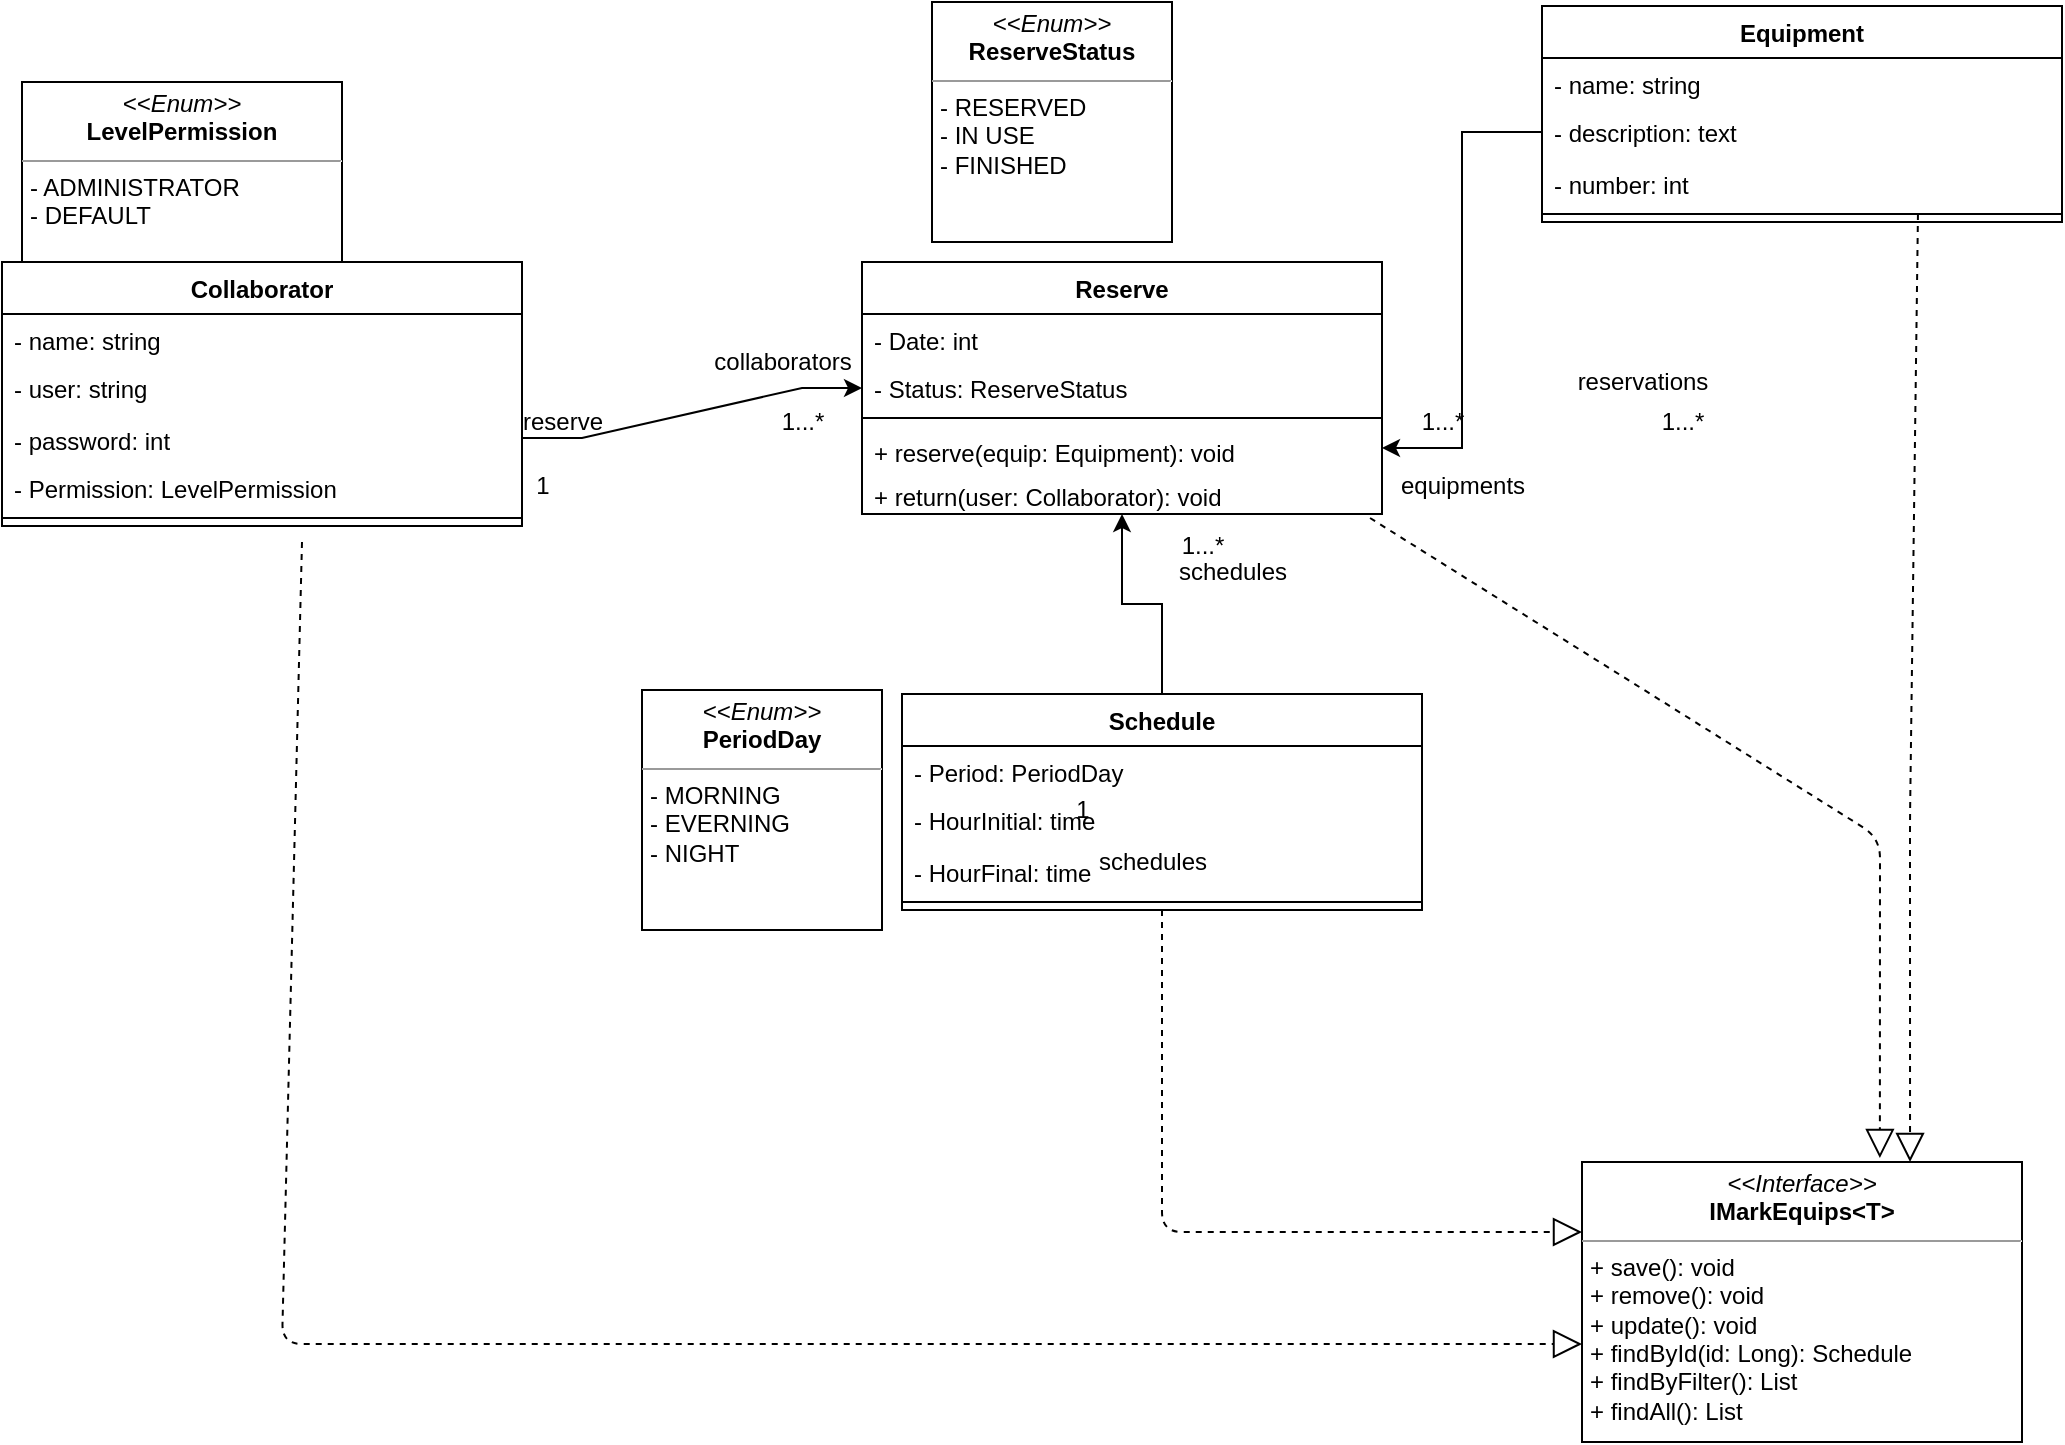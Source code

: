 <mxfile version="14.1.8" type="github">
  <diagram id="-Hq7ED59GDJsUSMvZoMH" name="Page-1">
    <mxGraphModel dx="3547" dy="1903" grid="1" gridSize="10" guides="1" tooltips="1" connect="1" arrows="1" fold="1" page="1" pageScale="1" pageWidth="850" pageHeight="1100" math="0" shadow="0">
      <root>
        <mxCell id="0" />
        <mxCell id="1" parent="0" />
        <mxCell id="XqDq5O9ZwhlFk01etam3-1" value="Equipment" style="swimlane;fontStyle=1;align=center;verticalAlign=top;childLayout=stackLayout;horizontal=1;startSize=26;horizontalStack=0;resizeParent=1;resizeParentMax=0;resizeLast=0;collapsible=1;marginBottom=0;" parent="1" vertex="1">
          <mxGeometry x="-410" y="-108" width="260" height="108" as="geometry" />
        </mxCell>
        <mxCell id="XqDq5O9ZwhlFk01etam3-2" value="- name: string" style="text;strokeColor=none;fillColor=none;align=left;verticalAlign=top;spacingLeft=4;spacingRight=4;overflow=hidden;rotatable=0;points=[[0,0.5],[1,0.5]];portConstraint=eastwest;" parent="XqDq5O9ZwhlFk01etam3-1" vertex="1">
          <mxGeometry y="26" width="260" height="24" as="geometry" />
        </mxCell>
        <mxCell id="XqDq5O9ZwhlFk01etam3-11" value="- description: text" style="text;strokeColor=none;fillColor=none;align=left;verticalAlign=top;spacingLeft=4;spacingRight=4;overflow=hidden;rotatable=0;points=[[0,0.5],[1,0.5]];portConstraint=eastwest;" parent="XqDq5O9ZwhlFk01etam3-1" vertex="1">
          <mxGeometry y="50" width="260" height="26" as="geometry" />
        </mxCell>
        <mxCell id="XqDq5O9ZwhlFk01etam3-13" value="- number: int" style="text;strokeColor=none;fillColor=none;align=left;verticalAlign=top;spacingLeft=4;spacingRight=4;overflow=hidden;rotatable=0;points=[[0,0.5],[1,0.5]];portConstraint=eastwest;" parent="XqDq5O9ZwhlFk01etam3-1" vertex="1">
          <mxGeometry y="76" width="260" height="24" as="geometry" />
        </mxCell>
        <mxCell id="XqDq5O9ZwhlFk01etam3-3" value="" style="line;strokeWidth=1;fillColor=none;align=left;verticalAlign=middle;spacingTop=-1;spacingLeft=3;spacingRight=3;rotatable=0;labelPosition=right;points=[];portConstraint=eastwest;" parent="XqDq5O9ZwhlFk01etam3-1" vertex="1">
          <mxGeometry y="100" width="260" height="8" as="geometry" />
        </mxCell>
        <mxCell id="XqDq5O9ZwhlFk01etam3-19" value="Collaborator" style="swimlane;fontStyle=1;align=center;verticalAlign=top;childLayout=stackLayout;horizontal=1;startSize=26;horizontalStack=0;resizeParent=1;resizeParentMax=0;resizeLast=0;collapsible=1;marginBottom=0;" parent="1" vertex="1">
          <mxGeometry x="-1180" y="20" width="260" height="132" as="geometry" />
        </mxCell>
        <mxCell id="XqDq5O9ZwhlFk01etam3-20" value="- name: string" style="text;strokeColor=none;fillColor=none;align=left;verticalAlign=top;spacingLeft=4;spacingRight=4;overflow=hidden;rotatable=0;points=[[0,0.5],[1,0.5]];portConstraint=eastwest;" parent="XqDq5O9ZwhlFk01etam3-19" vertex="1">
          <mxGeometry y="26" width="260" height="24" as="geometry" />
        </mxCell>
        <mxCell id="XqDq5O9ZwhlFk01etam3-21" value="- user: string" style="text;strokeColor=none;fillColor=none;align=left;verticalAlign=top;spacingLeft=4;spacingRight=4;overflow=hidden;rotatable=0;points=[[0,0.5],[1,0.5]];portConstraint=eastwest;" parent="XqDq5O9ZwhlFk01etam3-19" vertex="1">
          <mxGeometry y="50" width="260" height="26" as="geometry" />
        </mxCell>
        <mxCell id="XqDq5O9ZwhlFk01etam3-22" value="- password: int" style="text;strokeColor=none;fillColor=none;align=left;verticalAlign=top;spacingLeft=4;spacingRight=4;overflow=hidden;rotatable=0;points=[[0,0.5],[1,0.5]];portConstraint=eastwest;" parent="XqDq5O9ZwhlFk01etam3-19" vertex="1">
          <mxGeometry y="76" width="260" height="24" as="geometry" />
        </mxCell>
        <mxCell id="XqDq5O9ZwhlFk01etam3-41" value="- Permission: LevelPermission" style="text;strokeColor=none;fillColor=none;align=left;verticalAlign=top;spacingLeft=4;spacingRight=4;overflow=hidden;rotatable=0;points=[[0,0.5],[1,0.5]];portConstraint=eastwest;" parent="XqDq5O9ZwhlFk01etam3-19" vertex="1">
          <mxGeometry y="100" width="260" height="24" as="geometry" />
        </mxCell>
        <mxCell id="XqDq5O9ZwhlFk01etam3-23" value="" style="line;strokeWidth=1;fillColor=none;align=left;verticalAlign=middle;spacingTop=-1;spacingLeft=3;spacingRight=3;rotatable=0;labelPosition=right;points=[];portConstraint=eastwest;" parent="XqDq5O9ZwhlFk01etam3-19" vertex="1">
          <mxGeometry y="124" width="260" height="8" as="geometry" />
        </mxCell>
        <mxCell id="n6eoVCazmeS6xx7iAncv-5" style="edgeStyle=orthogonalEdgeStyle;rounded=0;orthogonalLoop=1;jettySize=auto;html=1;" edge="1" parent="1" source="XqDq5O9ZwhlFk01etam3-30" target="XqDq5O9ZwhlFk01etam3-42">
          <mxGeometry relative="1" as="geometry" />
        </mxCell>
        <mxCell id="XqDq5O9ZwhlFk01etam3-30" value="Schedule" style="swimlane;fontStyle=1;align=center;verticalAlign=top;childLayout=stackLayout;horizontal=1;startSize=26;horizontalStack=0;resizeParent=1;resizeParentMax=0;resizeLast=0;collapsible=1;marginBottom=0;" parent="1" vertex="1">
          <mxGeometry x="-730" y="236" width="260" height="108" as="geometry">
            <mxRectangle x="-730" y="236" width="90" height="26" as="alternateBounds" />
          </mxGeometry>
        </mxCell>
        <mxCell id="XqDq5O9ZwhlFk01etam3-31" value="- Period: PeriodDay" style="text;strokeColor=none;fillColor=none;align=left;verticalAlign=top;spacingLeft=4;spacingRight=4;overflow=hidden;rotatable=0;points=[[0,0.5],[1,0.5]];portConstraint=eastwest;" parent="XqDq5O9ZwhlFk01etam3-30" vertex="1">
          <mxGeometry y="26" width="260" height="24" as="geometry" />
        </mxCell>
        <mxCell id="XqDq5O9ZwhlFk01etam3-32" value="- HourInitial: time" style="text;strokeColor=none;fillColor=none;align=left;verticalAlign=top;spacingLeft=4;spacingRight=4;overflow=hidden;rotatable=0;points=[[0,0.5],[1,0.5]];portConstraint=eastwest;" parent="XqDq5O9ZwhlFk01etam3-30" vertex="1">
          <mxGeometry y="50" width="260" height="26" as="geometry" />
        </mxCell>
        <mxCell id="XqDq5O9ZwhlFk01etam3-33" value="- HourFinal: time" style="text;strokeColor=none;fillColor=none;align=left;verticalAlign=top;spacingLeft=4;spacingRight=4;overflow=hidden;rotatable=0;points=[[0,0.5],[1,0.5]];portConstraint=eastwest;" parent="XqDq5O9ZwhlFk01etam3-30" vertex="1">
          <mxGeometry y="76" width="260" height="24" as="geometry" />
        </mxCell>
        <mxCell id="XqDq5O9ZwhlFk01etam3-34" value="" style="line;strokeWidth=1;fillColor=none;align=left;verticalAlign=middle;spacingTop=-1;spacingLeft=3;spacingRight=3;rotatable=0;labelPosition=right;points=[];portConstraint=eastwest;" parent="XqDq5O9ZwhlFk01etam3-30" vertex="1">
          <mxGeometry y="100" width="260" height="8" as="geometry" />
        </mxCell>
        <mxCell id="XqDq5O9ZwhlFk01etam3-42" value="Reserve" style="swimlane;fontStyle=1;align=center;verticalAlign=top;childLayout=stackLayout;horizontal=1;startSize=26;horizontalStack=0;resizeParent=1;resizeParentMax=0;resizeLast=0;collapsible=1;marginBottom=0;" parent="1" vertex="1">
          <mxGeometry x="-750" y="20" width="260" height="126" as="geometry" />
        </mxCell>
        <mxCell id="XqDq5O9ZwhlFk01etam3-45" value="- Date: int" style="text;strokeColor=none;fillColor=none;align=left;verticalAlign=top;spacingLeft=4;spacingRight=4;overflow=hidden;rotatable=0;points=[[0,0.5],[1,0.5]];portConstraint=eastwest;" parent="XqDq5O9ZwhlFk01etam3-42" vertex="1">
          <mxGeometry y="26" width="260" height="24" as="geometry" />
        </mxCell>
        <mxCell id="jrowfTUUS5YQGsjVpTJD-1" value="- Status: ReserveStatus" style="text;strokeColor=none;fillColor=none;align=left;verticalAlign=top;spacingLeft=4;spacingRight=4;overflow=hidden;rotatable=0;points=[[0,0.5],[1,0.5]];portConstraint=eastwest;" parent="XqDq5O9ZwhlFk01etam3-42" vertex="1">
          <mxGeometry y="50" width="260" height="24" as="geometry" />
        </mxCell>
        <mxCell id="XqDq5O9ZwhlFk01etam3-47" value="" style="line;strokeWidth=1;fillColor=none;align=left;verticalAlign=middle;spacingTop=-1;spacingLeft=3;spacingRight=3;rotatable=0;labelPosition=right;points=[];portConstraint=eastwest;" parent="XqDq5O9ZwhlFk01etam3-42" vertex="1">
          <mxGeometry y="74" width="260" height="8" as="geometry" />
        </mxCell>
        <mxCell id="XqDq5O9ZwhlFk01etam3-48" value="+ reserve(equip: Equipment): void" style="text;strokeColor=none;fillColor=none;align=left;verticalAlign=top;spacingLeft=4;spacingRight=4;overflow=hidden;rotatable=0;points=[[0,0.5],[1,0.5]];portConstraint=eastwest;" parent="XqDq5O9ZwhlFk01etam3-42" vertex="1">
          <mxGeometry y="82" width="260" height="22" as="geometry" />
        </mxCell>
        <mxCell id="XqDq5O9ZwhlFk01etam3-49" value="+ return(user: Collaborator): void" style="text;strokeColor=none;fillColor=none;align=left;verticalAlign=top;spacingLeft=4;spacingRight=4;overflow=hidden;rotatable=0;points=[[0,0.5],[1,0.5]];portConstraint=eastwest;" parent="XqDq5O9ZwhlFk01etam3-42" vertex="1">
          <mxGeometry y="104" width="260" height="22" as="geometry" />
        </mxCell>
        <mxCell id="XqDq5O9ZwhlFk01etam3-55" value="&lt;p style=&quot;margin: 0px ; margin-top: 4px ; text-align: center&quot;&gt;&lt;i&gt;&amp;lt;&amp;lt;Enum&amp;gt;&amp;gt;&lt;/i&gt;&lt;br&gt;&lt;b&gt;PeriodDay&lt;/b&gt;&lt;/p&gt;&lt;hr size=&quot;1&quot;&gt;&lt;p style=&quot;margin: 0px ; margin-left: 4px&quot;&gt;&lt;font style=&quot;font-size: 12px&quot;&gt;- MORNING&lt;/font&gt;&lt;/p&gt;&lt;p style=&quot;margin: 0px ; margin-left: 4px&quot;&gt;&lt;font style=&quot;font-size: 12px&quot;&gt;- EVERNING&lt;/font&gt;&lt;/p&gt;&lt;p style=&quot;margin: 0px ; margin-left: 4px&quot;&gt;&lt;font style=&quot;font-size: 12px&quot;&gt;- NIGHT&lt;/font&gt;&lt;/p&gt;&lt;p style=&quot;margin: 0px ; margin-left: 4px&quot;&gt;&lt;br&gt;&lt;/p&gt;" style="verticalAlign=top;align=left;overflow=fill;fontSize=12;fontFamily=Helvetica;html=1;" parent="1" vertex="1">
          <mxGeometry x="-860" y="234" width="120" height="120" as="geometry" />
        </mxCell>
        <mxCell id="XqDq5O9ZwhlFk01etam3-56" value="&lt;p style=&quot;margin: 0px ; margin-top: 4px ; text-align: center&quot;&gt;&lt;i&gt;&amp;lt;&amp;lt;Enum&amp;gt;&amp;gt;&lt;/i&gt;&lt;br&gt;&lt;b&gt;LevelPermission&lt;/b&gt;&lt;/p&gt;&lt;hr size=&quot;1&quot;&gt;&lt;p style=&quot;margin: 0px ; margin-left: 4px&quot;&gt;&lt;font style=&quot;font-size: 12px&quot;&gt;- ADMINISTRATOR&lt;/font&gt;&lt;/p&gt;&lt;p style=&quot;margin: 0px ; margin-left: 4px&quot;&gt;&lt;font style=&quot;font-size: 12px&quot;&gt;- DEFAULT&lt;/font&gt;&lt;/p&gt;&lt;p style=&quot;margin: 0px ; margin-left: 4px&quot;&gt;&lt;br&gt;&lt;/p&gt;" style="verticalAlign=top;align=left;overflow=fill;fontSize=12;fontFamily=Helvetica;html=1;" parent="1" vertex="1">
          <mxGeometry x="-1170" y="-70" width="160" height="90" as="geometry" />
        </mxCell>
        <mxCell id="XqDq5O9ZwhlFk01etam3-67" style="edgeStyle=entityRelationEdgeStyle;rounded=0;orthogonalLoop=1;jettySize=auto;html=1;exitX=1;exitY=0.5;exitDx=0;exitDy=0;" parent="1" source="XqDq5O9ZwhlFk01etam3-22" target="XqDq5O9ZwhlFk01etam3-42" edge="1">
          <mxGeometry relative="1" as="geometry">
            <mxPoint x="-920" y="163" as="sourcePoint" />
          </mxGeometry>
        </mxCell>
        <mxCell id="XqDq5O9ZwhlFk01etam3-77" value="1...*" style="text;html=1;resizable=0;autosize=1;align=center;verticalAlign=middle;points=[];fillColor=none;strokeColor=none;rounded=0;" parent="1" vertex="1">
          <mxGeometry x="-800" y="90" width="40" height="20" as="geometry" />
        </mxCell>
        <mxCell id="XqDq5O9ZwhlFk01etam3-78" value="1" style="text;html=1;resizable=0;autosize=1;align=center;verticalAlign=middle;points=[];fillColor=none;strokeColor=none;rounded=0;" parent="1" vertex="1">
          <mxGeometry x="-920" y="122" width="20" height="20" as="geometry" />
        </mxCell>
        <mxCell id="XqDq5O9ZwhlFk01etam3-79" value="1...*" style="text;html=1;resizable=0;autosize=1;align=center;verticalAlign=middle;points=[];fillColor=none;strokeColor=none;rounded=0;" parent="1" vertex="1">
          <mxGeometry x="-480" y="90" width="40" height="20" as="geometry" />
        </mxCell>
        <mxCell id="XqDq5O9ZwhlFk01etam3-80" value="1...*" style="text;html=1;resizable=0;autosize=1;align=center;verticalAlign=middle;points=[];fillColor=none;strokeColor=none;rounded=0;" parent="1" vertex="1">
          <mxGeometry x="-360" y="90" width="40" height="20" as="geometry" />
        </mxCell>
        <mxCell id="XqDq5O9ZwhlFk01etam3-81" value="1...*" style="text;html=1;resizable=0;autosize=1;align=center;verticalAlign=middle;points=[];fillColor=none;strokeColor=none;rounded=0;" parent="1" vertex="1">
          <mxGeometry x="-600" y="152" width="40" height="20" as="geometry" />
        </mxCell>
        <mxCell id="XqDq5O9ZwhlFk01etam3-82" value="1" style="text;html=1;resizable=0;autosize=1;align=center;verticalAlign=middle;points=[];fillColor=none;strokeColor=none;rounded=0;" parent="1" vertex="1">
          <mxGeometry x="-650" y="284" width="20" height="20" as="geometry" />
        </mxCell>
        <mxCell id="XqDq5O9ZwhlFk01etam3-83" value="collaborators" style="text;html=1;resizable=0;autosize=1;align=center;verticalAlign=middle;points=[];fillColor=none;strokeColor=none;rounded=0;" parent="1" vertex="1">
          <mxGeometry x="-830" y="60" width="80" height="20" as="geometry" />
        </mxCell>
        <mxCell id="XqDq5O9ZwhlFk01etam3-84" value="equipments" style="text;html=1;resizable=0;autosize=1;align=center;verticalAlign=middle;points=[];fillColor=none;strokeColor=none;rounded=0;" parent="1" vertex="1">
          <mxGeometry x="-490" y="122" width="80" height="20" as="geometry" />
        </mxCell>
        <mxCell id="XqDq5O9ZwhlFk01etam3-85" value="reservations" style="text;html=1;resizable=0;autosize=1;align=center;verticalAlign=middle;points=[];fillColor=none;strokeColor=none;rounded=0;" parent="1" vertex="1">
          <mxGeometry x="-400" y="70" width="80" height="20" as="geometry" />
        </mxCell>
        <mxCell id="XqDq5O9ZwhlFk01etam3-86" value="reserve" style="text;html=1;resizable=0;autosize=1;align=center;verticalAlign=middle;points=[];fillColor=none;strokeColor=none;rounded=0;" parent="1" vertex="1">
          <mxGeometry x="-930" y="90" width="60" height="20" as="geometry" />
        </mxCell>
        <mxCell id="XqDq5O9ZwhlFk01etam3-88" value="schedules" style="text;html=1;resizable=0;autosize=1;align=center;verticalAlign=middle;points=[];fillColor=none;strokeColor=none;rounded=0;" parent="1" vertex="1">
          <mxGeometry x="-600" y="165" width="70" height="20" as="geometry" />
        </mxCell>
        <mxCell id="XqDq5O9ZwhlFk01etam3-89" value="schedules" style="text;html=1;resizable=0;autosize=1;align=center;verticalAlign=middle;points=[];fillColor=none;strokeColor=none;rounded=0;" parent="1" vertex="1">
          <mxGeometry x="-640" y="310" width="70" height="20" as="geometry" />
        </mxCell>
        <mxCell id="jrowfTUUS5YQGsjVpTJD-2" value="&lt;p style=&quot;margin: 0px ; margin-top: 4px ; text-align: center&quot;&gt;&lt;i&gt;&amp;lt;&amp;lt;Enum&amp;gt;&amp;gt;&lt;/i&gt;&lt;br&gt;&lt;b&gt;ReserveStatus&lt;/b&gt;&lt;/p&gt;&lt;hr size=&quot;1&quot;&gt;&lt;p style=&quot;margin: 0px ; margin-left: 4px&quot;&gt;&lt;font style=&quot;font-size: 12px&quot;&gt;- RESERVED&lt;/font&gt;&lt;/p&gt;&lt;p style=&quot;margin: 0px ; margin-left: 4px&quot;&gt;&lt;font style=&quot;font-size: 12px&quot;&gt;- IN USE&lt;/font&gt;&lt;/p&gt;&lt;p style=&quot;margin: 0px ; margin-left: 4px&quot;&gt;&lt;font style=&quot;font-size: 12px&quot;&gt;- FINISHED&lt;/font&gt;&lt;/p&gt;&lt;p style=&quot;margin: 0px ; margin-left: 4px&quot;&gt;&lt;br&gt;&lt;/p&gt;" style="verticalAlign=top;align=left;overflow=fill;fontSize=12;fontFamily=Helvetica;html=1;" parent="1" vertex="1">
          <mxGeometry x="-715" y="-110" width="120" height="120" as="geometry" />
        </mxCell>
        <mxCell id="n6eoVCazmeS6xx7iAncv-1" value="&lt;p style=&quot;margin: 0px ; margin-top: 4px ; text-align: center&quot;&gt;&lt;i&gt;&amp;lt;&amp;lt;Interface&amp;gt;&amp;gt;&lt;/i&gt;&lt;br&gt;&lt;b&gt;IMarkEquips&amp;lt;T&amp;gt;&lt;/b&gt;&lt;/p&gt;&lt;hr size=&quot;1&quot;&gt;&lt;p style=&quot;margin: 0px ; margin-left: 4px&quot;&gt;&lt;/p&gt;&lt;p style=&quot;margin: 0px ; margin-left: 4px&quot;&gt;+ save(): void&lt;br&gt;+ remove(): void&lt;br&gt;&lt;/p&gt;&lt;p style=&quot;margin: 0px ; margin-left: 4px&quot;&gt;+ update(): void&lt;br&gt;&lt;/p&gt;&lt;p style=&quot;margin: 0px ; margin-left: 4px&quot;&gt;+ findById(id: Long): Schedule&lt;br&gt;&lt;/p&gt;&lt;p style=&quot;margin: 0px ; margin-left: 4px&quot;&gt;+ findByFilter(): List&lt;br&gt;&lt;/p&gt;&lt;p style=&quot;margin: 0px ; margin-left: 4px&quot;&gt;+ findAll(): List&lt;/p&gt;" style="verticalAlign=top;align=left;overflow=fill;fontSize=12;fontFamily=Helvetica;html=1;" vertex="1" parent="1">
          <mxGeometry x="-390" y="470" width="220" height="140" as="geometry" />
        </mxCell>
        <mxCell id="n6eoVCazmeS6xx7iAncv-4" style="edgeStyle=orthogonalEdgeStyle;rounded=0;orthogonalLoop=1;jettySize=auto;html=1;exitX=0;exitY=0.5;exitDx=0;exitDy=0;entryX=1;entryY=0.5;entryDx=0;entryDy=0;" edge="1" parent="1" source="XqDq5O9ZwhlFk01etam3-11" target="XqDq5O9ZwhlFk01etam3-48">
          <mxGeometry relative="1" as="geometry" />
        </mxCell>
        <mxCell id="n6eoVCazmeS6xx7iAncv-14" value="" style="endArrow=block;dashed=1;endFill=0;endSize=12;html=1;entryX=0;entryY=0.25;entryDx=0;entryDy=0;" edge="1" parent="1" source="XqDq5O9ZwhlFk01etam3-34" target="n6eoVCazmeS6xx7iAncv-1">
          <mxGeometry width="160" relative="1" as="geometry">
            <mxPoint x="-420" y="410" as="sourcePoint" />
            <mxPoint x="-260" y="410" as="targetPoint" />
            <Array as="points">
              <mxPoint x="-600" y="505" />
            </Array>
          </mxGeometry>
        </mxCell>
        <mxCell id="n6eoVCazmeS6xx7iAncv-15" value="" style="endArrow=block;dashed=1;endFill=0;endSize=12;html=1;entryX=0.541;entryY=0.007;entryDx=0;entryDy=0;entryPerimeter=0;exitX=0.723;exitY=0.5;exitDx=0;exitDy=0;exitPerimeter=0;" edge="1" parent="1" source="XqDq5O9ZwhlFk01etam3-3">
          <mxGeometry width="160" relative="1" as="geometry">
            <mxPoint x="-300" y="190" as="sourcePoint" />
            <mxPoint x="-225.98" y="470" as="targetPoint" />
            <Array as="points">
              <mxPoint x="-226" y="298.02" />
            </Array>
          </mxGeometry>
        </mxCell>
        <mxCell id="n6eoVCazmeS6xx7iAncv-16" value="" style="endArrow=block;dashed=1;endFill=0;endSize=12;html=1;entryX=0.677;entryY=-0.014;entryDx=0;entryDy=0;entryPerimeter=0;exitX=0.977;exitY=1.091;exitDx=0;exitDy=0;exitPerimeter=0;" edge="1" parent="1" source="XqDq5O9ZwhlFk01etam3-49" target="n6eoVCazmeS6xx7iAncv-1">
          <mxGeometry width="160" relative="1" as="geometry">
            <mxPoint x="-212.02" y="6" as="sourcePoint" />
            <mxPoint x="-215.98" y="480" as="targetPoint" />
            <Array as="points">
              <mxPoint x="-241" y="308" />
            </Array>
          </mxGeometry>
        </mxCell>
        <mxCell id="n6eoVCazmeS6xx7iAncv-17" value="" style="endArrow=block;dashed=1;endFill=0;endSize=12;html=1;" edge="1" parent="1">
          <mxGeometry width="160" relative="1" as="geometry">
            <mxPoint x="-1030" y="160" as="sourcePoint" />
            <mxPoint x="-390" y="561" as="targetPoint" />
            <Array as="points">
              <mxPoint x="-1040" y="561" />
            </Array>
          </mxGeometry>
        </mxCell>
      </root>
    </mxGraphModel>
  </diagram>
</mxfile>
